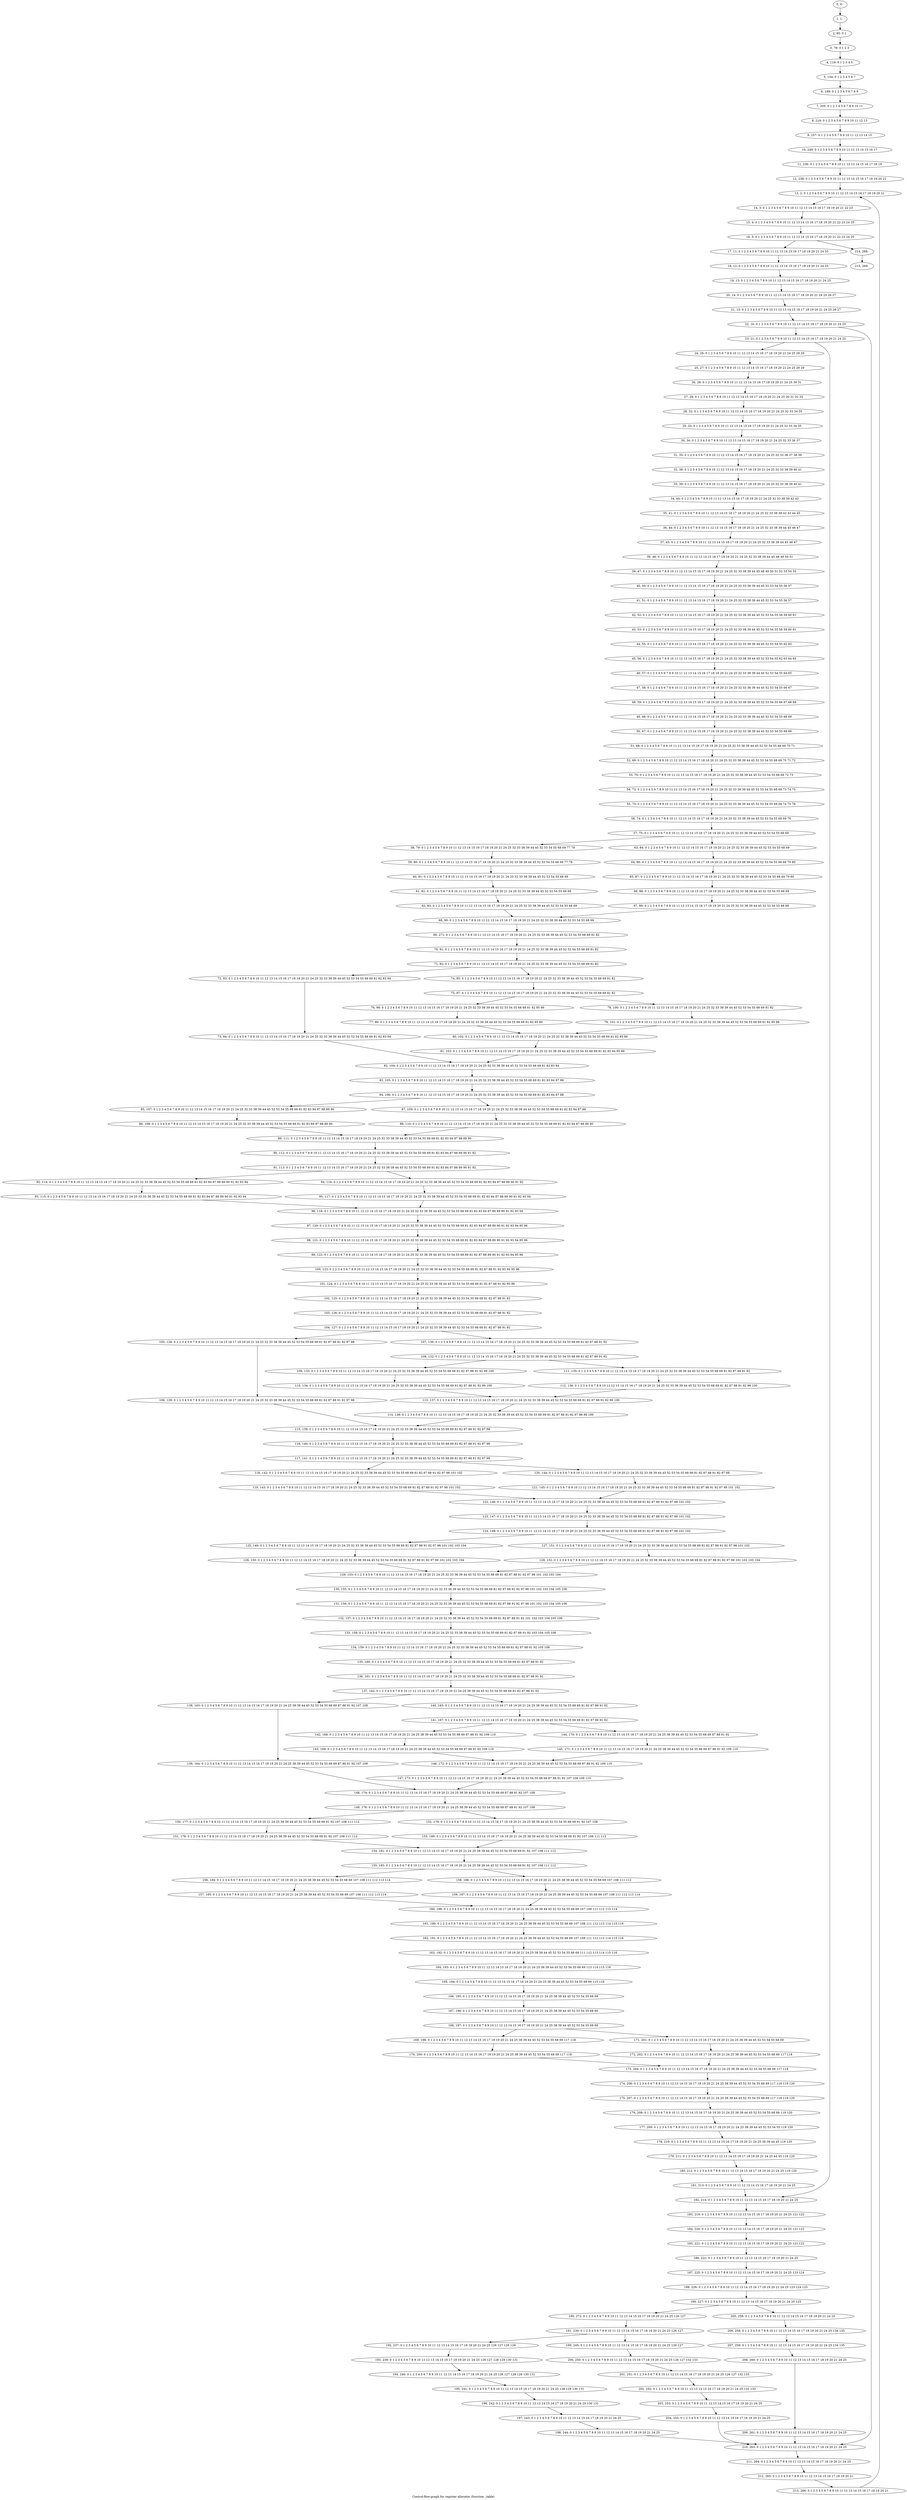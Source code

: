 digraph G {
graph [label="Control-flow-graph for register allocator (function _table)"]
0[label="0, 0: "];
1[label="1, 1: "];
2[label="2, 85: 0 1 "];
3[label="3, 78: 0 1 2 3 "];
4[label="4, 119: 0 1 2 3 4 5 "];
5[label="5, 154: 0 1 2 3 4 5 6 7 "];
6[label="6, 189: 0 1 2 3 4 5 6 7 8 9 "];
7[label="7, 205: 0 1 2 3 4 5 6 7 8 9 10 11 "];
8[label="8, 218: 0 1 2 3 4 5 6 7 8 9 10 11 12 13 "];
9[label="9, 257: 0 1 2 3 4 5 6 7 8 9 10 11 12 13 14 15 "];
10[label="10, 249: 0 1 2 3 4 5 6 7 8 9 10 11 12 13 14 15 16 17 "];
11[label="11, 236: 0 1 2 3 4 5 6 7 8 9 10 11 12 13 14 15 16 17 18 19 "];
12[label="12, 238: 0 1 2 3 4 5 6 7 8 9 10 11 12 13 14 15 16 17 18 19 20 21 "];
13[label="13, 2: 0 1 2 3 4 5 6 7 8 9 10 11 12 13 14 15 16 17 18 19 20 21 "];
14[label="14, 3: 0 1 2 3 4 5 6 7 8 9 10 11 12 13 14 15 16 17 18 19 20 21 22 23 "];
15[label="15, 4: 0 1 2 3 4 5 6 7 8 9 10 11 12 13 14 15 16 17 18 19 20 21 22 23 24 25 "];
16[label="16, 5: 0 1 2 3 4 5 6 7 8 9 10 11 12 13 14 15 16 17 18 19 20 21 22 23 24 25 "];
17[label="17, 11: 0 1 2 3 4 5 6 7 8 9 10 11 12 13 14 15 16 17 18 19 20 21 24 25 "];
18[label="18, 12: 0 1 2 3 4 5 6 7 8 9 10 11 12 13 14 15 16 17 18 19 20 21 24 25 "];
19[label="19, 13: 0 1 2 3 4 5 6 7 8 9 10 11 12 13 14 15 16 17 18 19 20 21 24 25 "];
20[label="20, 14: 0 1 2 3 4 5 6 7 8 9 10 11 12 13 14 15 16 17 18 19 20 21 24 25 26 27 "];
21[label="21, 15: 0 1 2 3 4 5 6 7 8 9 10 11 12 13 14 15 16 17 18 19 20 21 24 25 26 27 "];
22[label="22, 16: 0 1 2 3 4 5 6 7 8 9 10 11 12 13 14 15 16 17 18 19 20 21 24 25 "];
23[label="23, 21: 0 1 2 3 4 5 6 7 8 9 10 11 12 13 14 15 16 17 18 19 20 21 24 25 "];
24[label="24, 26: 0 1 2 3 4 5 6 7 8 9 10 11 12 13 14 15 16 17 18 19 20 21 24 25 28 29 "];
25[label="25, 27: 0 1 2 3 4 5 6 7 8 9 10 11 12 13 14 15 16 17 18 19 20 21 24 25 28 29 "];
26[label="26, 28: 0 1 2 3 4 5 6 7 8 9 10 11 12 13 14 15 16 17 18 19 20 21 24 25 30 31 "];
27[label="27, 29: 0 1 2 3 4 5 6 7 8 9 10 11 12 13 14 15 16 17 18 19 20 21 24 25 30 31 32 33 "];
28[label="28, 32: 0 1 2 3 4 5 6 7 8 9 10 11 12 13 14 15 16 17 18 19 20 21 24 25 32 33 34 35 "];
29[label="29, 33: 0 1 2 3 4 5 6 7 8 9 10 11 12 13 14 15 16 17 18 19 20 21 24 25 32 33 34 35 "];
30[label="30, 34: 0 1 2 3 4 5 6 7 8 9 10 11 12 13 14 15 16 17 18 19 20 21 24 25 32 33 36 37 "];
31[label="31, 35: 0 1 2 3 4 5 6 7 8 9 10 11 12 13 14 15 16 17 18 19 20 21 24 25 32 33 36 37 38 39 "];
32[label="32, 38: 0 1 2 3 4 5 6 7 8 9 10 11 12 13 14 15 16 17 18 19 20 21 24 25 32 33 38 39 40 41 "];
33[label="33, 39: 0 1 2 3 4 5 6 7 8 9 10 11 12 13 14 15 16 17 18 19 20 21 24 25 32 33 38 39 40 41 "];
34[label="34, 40: 0 1 2 3 4 5 6 7 8 9 10 11 12 13 14 15 16 17 18 19 20 21 24 25 32 33 38 39 42 43 "];
35[label="35, 41: 0 1 2 3 4 5 6 7 8 9 10 11 12 13 14 15 16 17 18 19 20 21 24 25 32 33 38 39 42 43 44 45 "];
36[label="36, 44: 0 1 2 3 4 5 6 7 8 9 10 11 12 13 14 15 16 17 18 19 20 21 24 25 32 33 38 39 44 45 46 47 "];
37[label="37, 45: 0 1 2 3 4 5 6 7 8 9 10 11 12 13 14 15 16 17 18 19 20 21 24 25 32 33 38 39 44 45 46 47 "];
38[label="38, 46: 0 1 2 3 4 5 6 7 8 9 10 11 12 13 14 15 16 17 18 19 20 21 24 25 32 33 38 39 44 45 48 49 50 51 "];
39[label="39, 47: 0 1 2 3 4 5 6 7 8 9 10 11 12 13 14 15 16 17 18 19 20 21 24 25 32 33 38 39 44 45 48 49 50 51 52 53 54 55 "];
40[label="40, 50: 0 1 2 3 4 5 6 7 8 9 10 11 12 13 14 15 16 17 18 19 20 21 24 25 32 33 38 39 44 45 52 53 54 55 56 57 "];
41[label="41, 51: 0 1 2 3 4 5 6 7 8 9 10 11 12 13 14 15 16 17 18 19 20 21 24 25 32 33 38 39 44 45 52 53 54 55 56 57 "];
42[label="42, 52: 0 1 2 3 4 5 6 7 8 9 10 11 12 13 14 15 16 17 18 19 20 21 24 25 32 33 38 39 44 45 52 53 54 55 58 59 60 61 "];
43[label="43, 53: 0 1 2 3 4 5 6 7 8 9 10 11 12 13 14 15 16 17 18 19 20 21 24 25 32 33 38 39 44 45 52 53 54 55 58 59 60 61 "];
44[label="44, 55: 0 1 2 3 4 5 6 7 8 9 10 11 12 13 14 15 16 17 18 19 20 21 24 25 32 33 38 39 44 45 52 53 54 55 62 63 "];
45[label="45, 56: 0 1 2 3 4 5 6 7 8 9 10 11 12 13 14 15 16 17 18 19 20 21 24 25 32 33 38 39 44 45 52 53 54 55 62 63 64 65 "];
46[label="46, 57: 0 1 2 3 4 5 6 7 8 9 10 11 12 13 14 15 16 17 18 19 20 21 24 25 32 33 38 39 44 45 52 53 54 55 64 65 "];
47[label="47, 58: 0 1 2 3 4 5 6 7 8 9 10 11 12 13 14 15 16 17 18 19 20 21 24 25 32 33 38 39 44 45 52 53 54 55 66 67 "];
48[label="48, 59: 0 1 2 3 4 5 6 7 8 9 10 11 12 13 14 15 16 17 18 19 20 21 24 25 32 33 38 39 44 45 52 53 54 55 66 67 68 69 "];
49[label="49, 66: 0 1 2 3 4 5 6 7 8 9 10 11 12 13 14 15 16 17 18 19 20 21 24 25 32 33 38 39 44 45 52 53 54 55 68 69 "];
50[label="50, 67: 0 1 2 3 4 5 6 7 8 9 10 11 12 13 14 15 16 17 18 19 20 21 24 25 32 33 38 39 44 45 52 53 54 55 68 69 "];
51[label="51, 68: 0 1 2 3 4 5 6 7 8 9 10 11 12 13 14 15 16 17 18 19 20 21 24 25 32 33 38 39 44 45 52 53 54 55 68 69 70 71 "];
52[label="52, 69: 0 1 2 3 4 5 6 7 8 9 10 11 12 13 14 15 16 17 18 19 20 21 24 25 32 33 38 39 44 45 52 53 54 55 68 69 70 71 72 "];
53[label="53, 70: 0 1 2 3 4 5 6 7 8 9 10 11 12 13 14 15 16 17 18 19 20 21 24 25 32 33 38 39 44 45 52 53 54 55 68 69 72 73 "];
54[label="54, 72: 0 1 2 3 4 5 6 7 8 9 10 11 12 13 14 15 16 17 18 19 20 21 24 25 32 33 38 39 44 45 52 53 54 55 68 69 73 74 75 "];
55[label="55, 73: 0 1 2 3 4 5 6 7 8 9 10 11 12 13 14 15 16 17 18 19 20 21 24 25 32 33 38 39 44 45 52 53 54 55 68 69 74 75 76 "];
56[label="56, 74: 0 1 2 3 4 5 6 7 8 9 10 11 12 13 14 15 16 17 18 19 20 21 24 25 32 33 38 39 44 45 52 53 54 55 68 69 76 "];
57[label="57, 75: 0 1 2 3 4 5 6 7 8 9 10 11 12 13 14 15 16 17 18 19 20 21 24 25 32 33 38 39 44 45 52 53 54 55 68 69 "];
58[label="58, 79: 0 1 2 3 4 5 6 7 8 9 10 11 12 13 14 15 16 17 18 19 20 21 24 25 32 33 38 39 44 45 52 53 54 55 68 69 77 78 "];
59[label="59, 80: 0 1 2 3 4 5 6 7 8 9 10 11 12 13 14 15 16 17 18 19 20 21 24 25 32 33 38 39 44 45 52 53 54 55 68 69 77 78 "];
60[label="60, 81: 0 1 2 3 4 5 6 7 8 9 10 11 12 13 14 15 16 17 18 19 20 21 24 25 32 33 38 39 44 45 52 53 54 55 68 69 "];
61[label="61, 82: 0 1 2 3 4 5 6 7 8 9 10 11 12 13 14 15 16 17 18 19 20 21 24 25 32 33 38 39 44 45 52 53 54 55 68 69 "];
62[label="62, 83: 0 1 2 3 4 5 6 7 8 9 10 11 12 13 14 15 16 17 18 19 20 21 24 25 32 33 38 39 44 45 52 53 54 55 68 69 "];
63[label="63, 84: 0 1 2 3 4 5 6 7 8 9 10 11 12 13 14 15 16 17 18 19 20 21 24 25 32 33 38 39 44 45 52 53 54 55 68 69 "];
64[label="64, 86: 0 1 2 3 4 5 6 7 8 9 10 11 12 13 14 15 16 17 18 19 20 21 24 25 32 33 38 39 44 45 52 53 54 55 68 69 79 80 "];
65[label="65, 87: 0 1 2 3 4 5 6 7 8 9 10 11 12 13 14 15 16 17 18 19 20 21 24 25 32 33 38 39 44 45 52 53 54 55 68 69 79 80 "];
66[label="66, 88: 0 1 2 3 4 5 6 7 8 9 10 11 12 13 14 15 16 17 18 19 20 21 24 25 32 33 38 39 44 45 52 53 54 55 68 69 "];
67[label="67, 89: 0 1 2 3 4 5 6 7 8 9 10 11 12 13 14 15 16 17 18 19 20 21 24 25 32 33 38 39 44 45 52 53 54 55 68 69 "];
68[label="68, 90: 0 1 2 3 4 5 6 7 8 9 10 11 12 13 14 15 16 17 18 19 20 21 24 25 32 33 38 39 44 45 52 53 54 55 68 69 "];
69[label="69, 271: 0 1 2 3 4 5 6 7 8 9 10 11 12 13 14 15 16 17 18 19 20 21 24 25 32 33 38 39 44 45 52 53 54 55 68 69 81 82 "];
70[label="70, 91: 0 1 2 3 4 5 6 7 8 9 10 11 12 13 14 15 16 17 18 19 20 21 24 25 32 33 38 39 44 45 52 53 54 55 68 69 81 82 "];
71[label="71, 92: 0 1 2 3 4 5 6 7 8 9 10 11 12 13 14 15 16 17 18 19 20 21 24 25 32 33 38 39 44 45 52 53 54 55 68 69 81 82 "];
72[label="72, 93: 0 1 2 3 4 5 6 7 8 9 10 11 12 13 14 15 16 17 18 19 20 21 24 25 32 33 38 39 44 45 52 53 54 55 68 69 81 82 83 84 "];
73[label="73, 94: 0 1 2 3 4 5 6 7 8 9 10 11 12 13 14 15 16 17 18 19 20 21 24 25 32 33 38 39 44 45 52 53 54 55 68 69 81 82 83 84 "];
74[label="74, 95: 0 1 2 3 4 5 6 7 8 9 10 11 12 13 14 15 16 17 18 19 20 21 24 25 32 33 38 39 44 45 52 53 54 55 68 69 81 82 "];
75[label="75, 97: 0 1 2 3 4 5 6 7 8 9 10 11 12 13 14 15 16 17 18 19 20 21 24 25 32 33 38 39 44 45 52 53 54 55 68 69 81 82 "];
76[label="76, 98: 0 1 2 3 4 5 6 7 8 9 10 11 12 13 14 15 16 17 18 19 20 21 24 25 32 33 38 39 44 45 52 53 54 55 68 69 81 82 85 86 "];
77[label="77, 99: 0 1 2 3 4 5 6 7 8 9 10 11 12 13 14 15 16 17 18 19 20 21 24 25 32 33 38 39 44 45 52 53 54 55 68 69 81 82 85 86 "];
78[label="78, 100: 0 1 2 3 4 5 6 7 8 9 10 11 12 13 14 15 16 17 18 19 20 21 24 25 32 33 38 39 44 45 52 53 54 55 68 69 81 82 "];
79[label="79, 101: 0 1 2 3 4 5 6 7 8 9 10 11 12 13 14 15 16 17 18 19 20 21 24 25 32 33 38 39 44 45 52 53 54 55 68 69 81 82 85 86 "];
80[label="80, 102: 0 1 2 3 4 5 6 7 8 9 10 11 12 13 14 15 16 17 18 19 20 21 24 25 32 33 38 39 44 45 52 53 54 55 68 69 81 82 85 86 "];
81[label="81, 103: 0 1 2 3 4 5 6 7 8 9 10 11 12 13 14 15 16 17 18 19 20 21 24 25 32 33 38 39 44 45 52 53 54 55 68 69 81 82 83 84 85 86 "];
82[label="82, 104: 0 1 2 3 4 5 6 7 8 9 10 11 12 13 14 15 16 17 18 19 20 21 24 25 32 33 38 39 44 45 52 53 54 55 68 69 81 82 83 84 "];
83[label="83, 105: 0 1 2 3 4 5 6 7 8 9 10 11 12 13 14 15 16 17 18 19 20 21 24 25 32 33 38 39 44 45 52 53 54 55 68 69 81 82 83 84 87 88 "];
84[label="84, 106: 0 1 2 3 4 5 6 7 8 9 10 11 12 13 14 15 16 17 18 19 20 21 24 25 32 33 38 39 44 45 52 53 54 55 68 69 81 82 83 84 87 88 "];
85[label="85, 107: 0 1 2 3 4 5 6 7 8 9 10 11 12 13 14 15 16 17 18 19 20 21 24 25 32 33 38 39 44 45 52 53 54 55 68 69 81 82 83 84 87 88 89 90 "];
86[label="86, 108: 0 1 2 3 4 5 6 7 8 9 10 11 12 13 14 15 16 17 18 19 20 21 24 25 32 33 38 39 44 45 52 53 54 55 68 69 81 82 83 84 87 88 89 90 "];
87[label="87, 109: 0 1 2 3 4 5 6 7 8 9 10 11 12 13 14 15 16 17 18 19 20 21 24 25 32 33 38 39 44 45 52 53 54 55 68 69 81 82 83 84 87 88 "];
88[label="88, 110: 0 1 2 3 4 5 6 7 8 9 10 11 12 13 14 15 16 17 18 19 20 21 24 25 32 33 38 39 44 45 52 53 54 55 68 69 81 82 83 84 87 88 89 90 "];
89[label="89, 111: 0 1 2 3 4 5 6 7 8 9 10 11 12 13 14 15 16 17 18 19 20 21 24 25 32 33 38 39 44 45 52 53 54 55 68 69 81 82 83 84 87 88 89 90 "];
90[label="90, 112: 0 1 2 3 4 5 6 7 8 9 10 11 12 13 14 15 16 17 18 19 20 21 24 25 32 33 38 39 44 45 52 53 54 55 68 69 81 82 83 84 87 88 89 90 91 92 "];
91[label="91, 113: 0 1 2 3 4 5 6 7 8 9 10 11 12 13 14 15 16 17 18 19 20 21 24 25 32 33 38 39 44 45 52 53 54 55 68 69 81 82 83 84 87 88 89 90 91 92 "];
92[label="92, 114: 0 1 2 3 4 5 6 7 8 9 10 11 12 13 14 15 16 17 18 19 20 21 24 25 32 33 38 39 44 45 52 53 54 55 68 69 81 82 83 84 87 88 89 90 91 92 93 94 "];
93[label="93, 115: 0 1 2 3 4 5 6 7 8 9 10 11 12 13 14 15 16 17 18 19 20 21 24 25 32 33 38 39 44 45 52 53 54 55 68 69 81 82 83 84 87 88 89 90 91 92 93 94 "];
94[label="94, 116: 0 1 2 3 4 5 6 7 8 9 10 11 12 13 14 15 16 17 18 19 20 21 24 25 32 33 38 39 44 45 52 53 54 55 68 69 81 82 83 84 87 88 89 90 91 92 "];
95[label="95, 117: 0 1 2 3 4 5 6 7 8 9 10 11 12 13 14 15 16 17 18 19 20 21 24 25 32 33 38 39 44 45 52 53 54 55 68 69 81 82 83 84 87 88 89 90 91 92 93 94 "];
96[label="96, 118: 0 1 2 3 4 5 6 7 8 9 10 11 12 13 14 15 16 17 18 19 20 21 24 25 32 33 38 39 44 45 52 53 54 55 68 69 81 82 83 84 87 88 89 90 91 92 93 94 "];
97[label="97, 120: 0 1 2 3 4 5 6 7 8 9 10 11 12 13 14 15 16 17 18 19 20 21 24 25 32 33 38 39 44 45 52 53 54 55 68 69 81 82 83 84 87 88 89 90 91 92 93 94 95 96 "];
98[label="98, 121: 0 1 2 3 4 5 6 7 8 9 10 11 12 13 14 15 16 17 18 19 20 21 24 25 32 33 38 39 44 45 52 53 54 55 68 69 81 82 83 84 87 88 89 90 91 92 93 94 95 96 "];
99[label="99, 122: 0 1 2 3 4 5 6 7 8 9 10 11 12 13 14 15 16 17 18 19 20 21 24 25 32 33 38 39 44 45 52 53 54 55 68 69 81 82 87 88 89 90 91 92 93 94 95 96 "];
100[label="100, 123: 0 1 2 3 4 5 6 7 8 9 10 11 12 13 14 15 16 17 18 19 20 21 24 25 32 33 38 39 44 45 52 53 54 55 68 69 81 82 87 88 91 92 93 94 95 96 "];
101[label="101, 124: 0 1 2 3 4 5 6 7 8 9 10 11 12 13 14 15 16 17 18 19 20 21 24 25 32 33 38 39 44 45 52 53 54 55 68 69 81 82 87 88 91 92 95 96 "];
102[label="102, 125: 0 1 2 3 4 5 6 7 8 9 10 11 12 13 14 15 16 17 18 19 20 21 24 25 32 33 38 39 44 45 52 53 54 55 68 69 81 82 87 88 91 92 "];
103[label="103, 126: 0 1 2 3 4 5 6 7 8 9 10 11 12 13 14 15 16 17 18 19 20 21 24 25 32 33 38 39 44 45 52 53 54 55 68 69 81 82 87 88 91 92 "];
104[label="104, 127: 0 1 2 3 4 5 6 7 8 9 10 11 12 13 14 15 16 17 18 19 20 21 24 25 32 33 38 39 44 45 52 53 54 55 68 69 81 82 87 88 91 92 "];
105[label="105, 128: 0 1 2 3 4 5 6 7 8 9 10 11 12 13 14 15 16 17 18 19 20 21 24 25 32 33 38 39 44 45 52 53 54 55 68 69 81 82 87 88 91 92 97 98 "];
106[label="106, 129: 0 1 2 3 4 5 6 7 8 9 10 11 12 13 14 15 16 17 18 19 20 21 24 25 32 33 38 39 44 45 52 53 54 55 68 69 81 82 87 88 91 92 97 98 "];
107[label="107, 130: 0 1 2 3 4 5 6 7 8 9 10 11 12 13 14 15 16 17 18 19 20 21 24 25 32 33 38 39 44 45 52 53 54 55 68 69 81 82 87 88 91 92 "];
108[label="108, 132: 0 1 2 3 4 5 6 7 8 9 10 11 12 13 14 15 16 17 18 19 20 21 24 25 32 33 38 39 44 45 52 53 54 55 68 69 81 82 87 88 91 92 "];
109[label="109, 133: 0 1 2 3 4 5 6 7 8 9 10 11 12 13 14 15 16 17 18 19 20 21 24 25 32 33 38 39 44 45 52 53 54 55 68 69 81 82 87 88 91 92 99 100 "];
110[label="110, 134: 0 1 2 3 4 5 6 7 8 9 10 11 12 13 14 15 16 17 18 19 20 21 24 25 32 33 38 39 44 45 52 53 54 55 68 69 81 82 87 88 91 92 99 100 "];
111[label="111, 135: 0 1 2 3 4 5 6 7 8 9 10 11 12 13 14 15 16 17 18 19 20 21 24 25 32 33 38 39 44 45 52 53 54 55 68 69 81 82 87 88 91 92 "];
112[label="112, 136: 0 1 2 3 4 5 6 7 8 9 10 11 12 13 14 15 16 17 18 19 20 21 24 25 32 33 38 39 44 45 52 53 54 55 68 69 81 82 87 88 91 92 99 100 "];
113[label="113, 137: 0 1 2 3 4 5 6 7 8 9 10 11 12 13 14 15 16 17 18 19 20 21 24 25 32 33 38 39 44 45 52 53 54 55 68 69 81 82 87 88 91 92 99 100 "];
114[label="114, 138: 0 1 2 3 4 5 6 7 8 9 10 11 12 13 14 15 16 17 18 19 20 21 24 25 32 33 38 39 44 45 52 53 54 55 68 69 81 82 87 88 91 92 97 98 99 100 "];
115[label="115, 139: 0 1 2 3 4 5 6 7 8 9 10 11 12 13 14 15 16 17 18 19 20 21 24 25 32 33 38 39 44 45 52 53 54 55 68 69 81 82 87 88 91 92 97 98 "];
116[label="116, 140: 0 1 2 3 4 5 6 7 8 9 10 11 12 13 14 15 16 17 18 19 20 21 24 25 32 33 38 39 44 45 52 53 54 55 68 69 81 82 87 88 91 92 97 98 "];
117[label="117, 141: 0 1 2 3 4 5 6 7 8 9 10 11 12 13 14 15 16 17 18 19 20 21 24 25 32 33 38 39 44 45 52 53 54 55 68 69 81 82 87 88 91 92 97 98 "];
118[label="118, 142: 0 1 2 3 4 5 6 7 8 9 10 11 12 13 14 15 16 17 18 19 20 21 24 25 32 33 38 39 44 45 52 53 54 55 68 69 81 82 87 88 91 92 97 98 101 102 "];
119[label="119, 143: 0 1 2 3 4 5 6 7 8 9 10 11 12 13 14 15 16 17 18 19 20 21 24 25 32 33 38 39 44 45 52 53 54 55 68 69 81 82 87 88 91 92 97 98 101 102 "];
120[label="120, 144: 0 1 2 3 4 5 6 7 8 9 10 11 12 13 14 15 16 17 18 19 20 21 24 25 32 33 38 39 44 45 52 53 54 55 68 69 81 82 87 88 91 92 97 98 "];
121[label="121, 145: 0 1 2 3 4 5 6 7 8 9 10 11 12 13 14 15 16 17 18 19 20 21 24 25 32 33 38 39 44 45 52 53 54 55 68 69 81 82 87 88 91 92 97 98 101 102 "];
122[label="122, 146: 0 1 2 3 4 5 6 7 8 9 10 11 12 13 14 15 16 17 18 19 20 21 24 25 32 33 38 39 44 45 52 53 54 55 68 69 81 82 87 88 91 92 97 98 101 102 "];
123[label="123, 147: 0 1 2 3 4 5 6 7 8 9 10 11 12 13 14 15 16 17 18 19 20 21 24 25 32 33 38 39 44 45 52 53 54 55 68 69 81 82 87 88 91 92 97 98 101 102 "];
124[label="124, 148: 0 1 2 3 4 5 6 7 8 9 10 11 12 13 14 15 16 17 18 19 20 21 24 25 32 33 38 39 44 45 52 53 54 55 68 69 81 82 87 88 91 92 97 98 101 102 "];
125[label="125, 149: 0 1 2 3 4 5 6 7 8 9 10 11 12 13 14 15 16 17 18 19 20 21 24 25 32 33 38 39 44 45 52 53 54 55 68 69 81 82 87 88 91 92 97 98 101 102 103 104 "];
126[label="126, 150: 0 1 2 3 4 5 6 7 8 9 10 11 12 13 14 15 16 17 18 19 20 21 24 25 32 33 38 39 44 45 52 53 54 55 68 69 81 82 87 88 91 92 97 98 101 102 103 104 "];
127[label="127, 151: 0 1 2 3 4 5 6 7 8 9 10 11 12 13 14 15 16 17 18 19 20 21 24 25 32 33 38 39 44 45 52 53 54 55 68 69 81 82 87 88 91 92 97 98 101 102 "];
128[label="128, 152: 0 1 2 3 4 5 6 7 8 9 10 11 12 13 14 15 16 17 18 19 20 21 24 25 32 33 38 39 44 45 52 53 54 55 68 69 81 82 87 88 91 92 97 98 101 102 103 104 "];
129[label="129, 153: 0 1 2 3 4 5 6 7 8 9 10 11 12 13 14 15 16 17 18 19 20 21 24 25 32 33 38 39 44 45 52 53 54 55 68 69 81 82 87 88 91 92 97 98 101 102 103 104 "];
130[label="130, 155: 0 1 2 3 4 5 6 7 8 9 10 11 12 13 14 15 16 17 18 19 20 21 24 25 32 33 38 39 44 45 52 53 54 55 68 69 81 82 87 88 91 92 97 98 101 102 103 104 105 106 "];
131[label="131, 156: 0 1 2 3 4 5 6 7 8 9 10 11 12 13 14 15 16 17 18 19 20 21 24 25 32 33 38 39 44 45 52 53 54 55 68 69 81 82 87 88 91 92 97 98 101 102 103 104 105 106 "];
132[label="132, 157: 0 1 2 3 4 5 6 7 8 9 10 11 12 13 14 15 16 17 18 19 20 21 24 25 32 33 38 39 44 45 52 53 54 55 68 69 81 82 87 88 91 92 101 102 103 104 105 106 "];
133[label="133, 158: 0 1 2 3 4 5 6 7 8 9 10 11 12 13 14 15 16 17 18 19 20 21 24 25 32 33 38 39 44 45 52 53 54 55 68 69 81 82 87 88 91 92 103 104 105 106 "];
134[label="134, 159: 0 1 2 3 4 5 6 7 8 9 10 11 12 13 14 15 16 17 18 19 20 21 24 25 32 33 38 39 44 45 52 53 54 55 68 69 81 82 87 88 91 92 105 106 "];
135[label="135, 160: 0 1 2 3 4 5 6 7 8 9 10 11 12 13 14 15 16 17 18 19 20 21 24 25 32 33 38 39 44 45 52 53 54 55 68 69 81 82 87 88 91 92 "];
136[label="136, 161: 0 1 2 3 4 5 6 7 8 9 10 11 12 13 14 15 16 17 18 19 20 21 24 25 32 33 38 39 44 45 52 53 54 55 68 69 81 82 87 88 91 92 "];
137[label="137, 162: 0 1 2 3 4 5 6 7 8 9 10 11 12 13 14 15 16 17 18 19 20 21 24 25 38 39 44 45 52 53 54 55 68 69 81 82 87 88 91 92 "];
138[label="138, 163: 0 1 2 3 4 5 6 7 8 9 10 11 12 13 14 15 16 17 18 19 20 21 24 25 38 39 44 45 52 53 54 55 68 69 87 88 91 92 107 108 "];
139[label="139, 164: 0 1 2 3 4 5 6 7 8 9 10 11 12 13 14 15 16 17 18 19 20 21 24 25 38 39 44 45 52 53 54 55 68 69 87 88 91 92 107 108 "];
140[label="140, 165: 0 1 2 3 4 5 6 7 8 9 10 11 12 13 14 15 16 17 18 19 20 21 24 25 38 39 44 45 52 53 54 55 68 69 81 82 87 88 91 92 "];
141[label="141, 167: 0 1 2 3 4 5 6 7 8 9 10 11 12 13 14 15 16 17 18 19 20 21 24 25 38 39 44 45 52 53 54 55 68 69 81 82 87 88 91 92 "];
142[label="142, 168: 0 1 2 3 4 5 6 7 8 9 10 11 12 13 14 15 16 17 18 19 20 21 24 25 38 39 44 45 52 53 54 55 68 69 87 88 91 92 109 110 "];
143[label="143, 169: 0 1 2 3 4 5 6 7 8 9 10 11 12 13 14 15 16 17 18 19 20 21 24 25 38 39 44 45 52 53 54 55 68 69 87 88 91 92 109 110 "];
144[label="144, 170: 0 1 2 3 4 5 6 7 8 9 10 11 12 13 14 15 16 17 18 19 20 21 24 25 38 39 44 45 52 53 54 55 68 69 87 88 91 92 "];
145[label="145, 171: 0 1 2 3 4 5 6 7 8 9 10 11 12 13 14 15 16 17 18 19 20 21 24 25 38 39 44 45 52 53 54 55 68 69 87 88 91 92 109 110 "];
146[label="146, 172: 0 1 2 3 4 5 6 7 8 9 10 11 12 13 14 15 16 17 18 19 20 21 24 25 38 39 44 45 52 53 54 55 68 69 87 88 91 92 109 110 "];
147[label="147, 173: 0 1 2 3 4 5 6 7 8 9 10 11 12 13 14 15 16 17 18 19 20 21 24 25 38 39 44 45 52 53 54 55 68 69 87 88 91 92 107 108 109 110 "];
148[label="148, 174: 0 1 2 3 4 5 6 7 8 9 10 11 12 13 14 15 16 17 18 19 20 21 24 25 38 39 44 45 52 53 54 55 68 69 87 88 91 92 107 108 "];
149[label="149, 176: 0 1 2 3 4 5 6 7 8 9 10 11 12 13 14 15 16 17 18 19 20 21 24 25 38 39 44 45 52 53 54 55 68 69 87 88 91 92 107 108 "];
150[label="150, 177: 0 1 2 3 4 5 6 7 8 9 10 11 12 13 14 15 16 17 18 19 20 21 24 25 38 39 44 45 52 53 54 55 68 69 91 92 107 108 111 112 "];
151[label="151, 178: 0 1 2 3 4 5 6 7 8 9 10 11 12 13 14 15 16 17 18 19 20 21 24 25 38 39 44 45 52 53 54 55 68 69 91 92 107 108 111 112 "];
152[label="152, 179: 0 1 2 3 4 5 6 7 8 9 10 11 12 13 14 15 16 17 18 19 20 21 24 25 38 39 44 45 52 53 54 55 68 69 91 92 107 108 "];
153[label="153, 180: 0 1 2 3 4 5 6 7 8 9 10 11 12 13 14 15 16 17 18 19 20 21 24 25 38 39 44 45 52 53 54 55 68 69 91 92 107 108 111 112 "];
154[label="154, 181: 0 1 2 3 4 5 6 7 8 9 10 11 12 13 14 15 16 17 18 19 20 21 24 25 38 39 44 45 52 53 54 55 68 69 91 92 107 108 111 112 "];
155[label="155, 183: 0 1 2 3 4 5 6 7 8 9 10 11 12 13 14 15 16 17 18 19 20 21 24 25 38 39 44 45 52 53 54 55 68 69 91 92 107 108 111 112 "];
156[label="156, 184: 0 1 2 3 4 5 6 7 8 9 10 11 12 13 14 15 16 17 18 19 20 21 24 25 38 39 44 45 52 53 54 55 68 69 107 108 111 112 113 114 "];
157[label="157, 185: 0 1 2 3 4 5 6 7 8 9 10 11 12 13 14 15 16 17 18 19 20 21 24 25 38 39 44 45 52 53 54 55 68 69 107 108 111 112 113 114 "];
158[label="158, 186: 0 1 2 3 4 5 6 7 8 9 10 11 12 13 14 15 16 17 18 19 20 21 24 25 38 39 44 45 52 53 54 55 68 69 107 108 111 112 "];
159[label="159, 187: 0 1 2 3 4 5 6 7 8 9 10 11 12 13 14 15 16 17 18 19 20 21 24 25 38 39 44 45 52 53 54 55 68 69 107 108 111 112 113 114 "];
160[label="160, 188: 0 1 2 3 4 5 6 7 8 9 10 11 12 13 14 15 16 17 18 19 20 21 24 25 38 39 44 45 52 53 54 55 68 69 107 108 111 112 113 114 "];
161[label="161, 190: 0 1 2 3 4 5 6 7 8 9 10 11 12 13 14 15 16 17 18 19 20 21 24 25 38 39 44 45 52 53 54 55 68 69 107 108 111 112 113 114 115 116 "];
162[label="162, 191: 0 1 2 3 4 5 6 7 8 9 10 11 12 13 14 15 16 17 18 19 20 21 24 25 38 39 44 45 52 53 54 55 68 69 107 108 111 112 113 114 115 116 "];
163[label="163, 192: 0 1 2 3 4 5 6 7 8 9 10 11 12 13 14 15 16 17 18 19 20 21 24 25 38 39 44 45 52 53 54 55 68 69 111 112 113 114 115 116 "];
164[label="164, 193: 0 1 2 3 4 5 6 7 8 9 10 11 12 13 14 15 16 17 18 19 20 21 24 25 38 39 44 45 52 53 54 55 68 69 113 114 115 116 "];
165[label="165, 194: 0 1 2 3 4 5 6 7 8 9 10 11 12 13 14 15 16 17 18 19 20 21 24 25 38 39 44 45 52 53 54 55 68 69 115 116 "];
166[label="166, 195: 0 1 2 3 4 5 6 7 8 9 10 11 12 13 14 15 16 17 18 19 20 21 24 25 38 39 44 45 52 53 54 55 68 69 "];
167[label="167, 196: 0 1 2 3 4 5 6 7 8 9 10 11 12 13 14 15 16 17 18 19 20 21 24 25 38 39 44 45 52 53 54 55 68 69 "];
168[label="168, 197: 0 1 2 3 4 5 6 7 8 9 10 11 12 13 14 15 16 17 18 19 20 21 24 25 38 39 44 45 52 53 54 55 68 69 "];
169[label="169, 198: 0 1 2 3 4 5 6 7 8 9 10 11 12 13 14 15 16 17 18 19 20 21 24 25 38 39 44 45 52 53 54 55 68 69 117 118 "];
170[label="170, 200: 0 1 2 3 4 5 6 7 8 9 10 11 12 13 14 15 16 17 18 19 20 21 24 25 38 39 44 45 52 53 54 55 68 69 117 118 "];
171[label="171, 201: 0 1 2 3 4 5 6 7 8 9 10 11 12 13 14 15 16 17 18 19 20 21 24 25 38 39 44 45 52 53 54 55 68 69 "];
172[label="172, 202: 0 1 2 3 4 5 6 7 8 9 10 11 12 13 14 15 16 17 18 19 20 21 24 25 38 39 44 45 52 53 54 55 68 69 117 118 "];
173[label="173, 204: 0 1 2 3 4 5 6 7 8 9 10 11 12 13 14 15 16 17 18 19 20 21 24 25 38 39 44 45 52 53 54 55 68 69 117 118 "];
174[label="174, 206: 0 1 2 3 4 5 6 7 8 9 10 11 12 13 14 15 16 17 18 19 20 21 24 25 38 39 44 45 52 53 54 55 68 69 117 118 119 120 "];
175[label="175, 207: 0 1 2 3 4 5 6 7 8 9 10 11 12 13 14 15 16 17 18 19 20 21 24 25 38 39 44 45 52 53 54 55 68 69 117 118 119 120 "];
176[label="176, 208: 0 1 2 3 4 5 6 7 8 9 10 11 12 13 14 15 16 17 18 19 20 21 24 25 38 39 44 45 52 53 54 55 68 69 119 120 "];
177[label="177, 209: 0 1 2 3 4 5 6 7 8 9 10 11 12 13 14 15 16 17 18 19 20 21 24 25 38 39 44 45 52 53 54 55 119 120 "];
178[label="178, 210: 0 1 2 3 4 5 6 7 8 9 10 11 12 13 14 15 16 17 18 19 20 21 24 25 38 39 44 45 119 120 "];
179[label="179, 211: 0 1 2 3 4 5 6 7 8 9 10 11 12 13 14 15 16 17 18 19 20 21 24 25 44 45 119 120 "];
180[label="180, 212: 0 1 2 3 4 5 6 7 8 9 10 11 12 13 14 15 16 17 18 19 20 21 24 25 119 120 "];
181[label="181, 213: 0 1 2 3 4 5 6 7 8 9 10 11 12 13 14 15 16 17 18 19 20 21 24 25 "];
182[label="182, 214: 0 1 2 3 4 5 6 7 8 9 10 11 12 13 14 15 16 17 18 19 20 21 24 25 "];
183[label="183, 219: 0 1 2 3 4 5 6 7 8 9 10 11 12 13 14 15 16 17 18 19 20 21 24 25 121 122 "];
184[label="184, 220: 0 1 2 3 4 5 6 7 8 9 10 11 12 13 14 15 16 17 18 19 20 21 24 25 121 122 "];
185[label="185, 221: 0 1 2 3 4 5 6 7 8 9 10 11 12 13 14 15 16 17 18 19 20 21 24 25 121 122 "];
186[label="186, 222: 0 1 2 3 4 5 6 7 8 9 10 11 12 13 14 15 16 17 18 19 20 21 24 25 "];
187[label="187, 225: 0 1 2 3 4 5 6 7 8 9 10 11 12 13 14 15 16 17 18 19 20 21 24 25 123 124 "];
188[label="188, 226: 0 1 2 3 4 5 6 7 8 9 10 11 12 13 14 15 16 17 18 19 20 21 24 25 123 124 125 "];
189[label="189, 227: 0 1 2 3 4 5 6 7 8 9 10 11 12 13 14 15 16 17 18 19 20 21 24 25 125 "];
190[label="190, 272: 0 1 2 3 4 5 6 7 8 9 10 11 12 13 14 15 16 17 18 19 20 21 24 25 126 127 "];
191[label="191, 230: 0 1 2 3 4 5 6 7 8 9 10 11 12 13 14 15 16 17 18 19 20 21 24 25 126 127 "];
192[label="192, 237: 0 1 2 3 4 5 6 7 8 9 10 11 12 13 14 15 16 17 18 19 20 21 24 25 126 127 128 129 "];
193[label="193, 239: 0 1 2 3 4 5 6 7 8 9 10 11 12 13 14 15 16 17 18 19 20 21 24 25 126 127 128 129 130 131 "];
194[label="194, 240: 0 1 2 3 4 5 6 7 8 9 10 11 12 13 14 15 16 17 18 19 20 21 24 25 126 127 128 129 130 131 "];
195[label="195, 241: 0 1 2 3 4 5 6 7 8 9 10 11 12 13 14 15 16 17 18 19 20 21 24 25 128 129 130 131 "];
196[label="196, 242: 0 1 2 3 4 5 6 7 8 9 10 11 12 13 14 15 16 17 18 19 20 21 24 25 130 131 "];
197[label="197, 243: 0 1 2 3 4 5 6 7 8 9 10 11 12 13 14 15 16 17 18 19 20 21 24 25 "];
198[label="198, 244: 0 1 2 3 4 5 6 7 8 9 10 11 12 13 14 15 16 17 18 19 20 21 24 25 "];
199[label="199, 245: 0 1 2 3 4 5 6 7 8 9 10 11 12 13 14 15 16 17 18 19 20 21 24 25 126 127 "];
200[label="200, 250: 0 1 2 3 4 5 6 7 8 9 10 11 12 13 14 15 16 17 18 19 20 21 24 25 126 127 132 133 "];
201[label="201, 251: 0 1 2 3 4 5 6 7 8 9 10 11 12 13 14 15 16 17 18 19 20 21 24 25 126 127 132 133 "];
202[label="202, 252: 0 1 2 3 4 5 6 7 8 9 10 11 12 13 14 15 16 17 18 19 20 21 24 25 132 133 "];
203[label="203, 253: 0 1 2 3 4 5 6 7 8 9 10 11 12 13 14 15 16 17 18 19 20 21 24 25 "];
204[label="204, 255: 0 1 2 3 4 5 6 7 8 9 10 11 12 13 14 15 16 17 18 19 20 21 24 25 "];
205[label="205, 256: 0 1 2 3 4 5 6 7 8 9 10 11 12 13 14 15 16 17 18 19 20 21 24 25 "];
206[label="206, 258: 0 1 2 3 4 5 6 7 8 9 10 11 12 13 14 15 16 17 18 19 20 21 24 25 134 135 "];
207[label="207, 259: 0 1 2 3 4 5 6 7 8 9 10 11 12 13 14 15 16 17 18 19 20 21 24 25 134 135 "];
208[label="208, 260: 0 1 2 3 4 5 6 7 8 9 10 11 12 13 14 15 16 17 18 19 20 21 24 25 "];
209[label="209, 261: 0 1 2 3 4 5 6 7 8 9 10 11 12 13 14 15 16 17 18 19 20 21 24 25 "];
210[label="210, 263: 0 1 2 3 4 5 6 7 8 9 10 11 12 13 14 15 16 17 18 19 20 21 24 25 "];
211[label="211, 264: 0 1 2 3 4 5 6 7 8 9 10 11 12 13 14 15 16 17 18 19 20 21 24 25 "];
212[label="212, 265: 0 1 2 3 4 5 6 7 8 9 10 11 12 13 14 15 16 17 18 19 20 21 "];
213[label="213, 266: 0 1 2 3 4 5 6 7 8 9 10 11 12 13 14 15 16 17 18 19 20 21 "];
214[label="214, 268: "];
215[label="215, 269: "];
0->1 ;
1->2 ;
2->3 ;
3->4 ;
4->5 ;
5->6 ;
6->7 ;
7->8 ;
8->9 ;
9->10 ;
10->11 ;
11->12 ;
12->13 ;
13->14 ;
14->15 ;
15->16 ;
16->17 ;
16->214 ;
17->18 ;
18->19 ;
19->20 ;
20->21 ;
21->22 ;
22->23 ;
22->210 ;
23->24 ;
23->182 ;
24->25 ;
25->26 ;
26->27 ;
27->28 ;
28->29 ;
29->30 ;
30->31 ;
31->32 ;
32->33 ;
33->34 ;
34->35 ;
35->36 ;
36->37 ;
37->38 ;
38->39 ;
39->40 ;
40->41 ;
41->42 ;
42->43 ;
43->44 ;
44->45 ;
45->46 ;
46->47 ;
47->48 ;
48->49 ;
49->50 ;
50->51 ;
51->52 ;
52->53 ;
53->54 ;
54->55 ;
55->56 ;
56->57 ;
57->58 ;
57->63 ;
58->59 ;
59->60 ;
60->61 ;
61->62 ;
62->68 ;
63->64 ;
64->65 ;
65->66 ;
66->67 ;
67->68 ;
68->69 ;
69->70 ;
70->71 ;
71->72 ;
71->74 ;
72->73 ;
73->82 ;
74->75 ;
75->76 ;
75->78 ;
76->77 ;
77->80 ;
78->79 ;
79->80 ;
80->81 ;
81->82 ;
82->83 ;
83->84 ;
84->85 ;
84->87 ;
85->86 ;
86->89 ;
87->88 ;
88->89 ;
89->90 ;
90->91 ;
91->92 ;
91->94 ;
92->93 ;
93->96 ;
94->95 ;
95->96 ;
96->97 ;
97->98 ;
98->99 ;
99->100 ;
100->101 ;
101->102 ;
102->103 ;
103->104 ;
104->105 ;
104->107 ;
105->106 ;
106->115 ;
107->108 ;
108->109 ;
108->111 ;
109->110 ;
110->113 ;
111->112 ;
112->113 ;
113->114 ;
114->115 ;
115->116 ;
116->117 ;
117->118 ;
117->120 ;
118->119 ;
119->122 ;
120->121 ;
121->122 ;
122->123 ;
123->124 ;
124->125 ;
124->127 ;
125->126 ;
126->129 ;
127->128 ;
128->129 ;
129->130 ;
130->131 ;
131->132 ;
132->133 ;
133->134 ;
134->135 ;
135->136 ;
136->137 ;
137->138 ;
137->140 ;
138->139 ;
139->148 ;
140->141 ;
141->142 ;
141->144 ;
142->143 ;
143->146 ;
144->145 ;
145->146 ;
146->147 ;
147->148 ;
148->149 ;
149->150 ;
149->152 ;
150->151 ;
151->154 ;
152->153 ;
153->154 ;
154->155 ;
155->156 ;
155->158 ;
156->157 ;
157->160 ;
158->159 ;
159->160 ;
160->161 ;
161->162 ;
162->163 ;
163->164 ;
164->165 ;
165->166 ;
166->167 ;
167->168 ;
168->169 ;
168->171 ;
169->170 ;
170->173 ;
171->172 ;
172->173 ;
173->174 ;
174->175 ;
175->176 ;
176->177 ;
177->178 ;
178->179 ;
179->180 ;
180->181 ;
181->182 ;
182->183 ;
183->184 ;
184->185 ;
185->186 ;
186->187 ;
187->188 ;
188->189 ;
189->190 ;
189->205 ;
190->191 ;
191->192 ;
191->199 ;
192->193 ;
193->194 ;
194->195 ;
195->196 ;
196->197 ;
197->198 ;
198->210 ;
199->200 ;
200->201 ;
201->202 ;
202->203 ;
203->204 ;
204->210 ;
205->206 ;
206->207 ;
207->208 ;
208->209 ;
209->210 ;
210->211 ;
211->212 ;
212->213 ;
213->13 ;
214->215 ;
}
